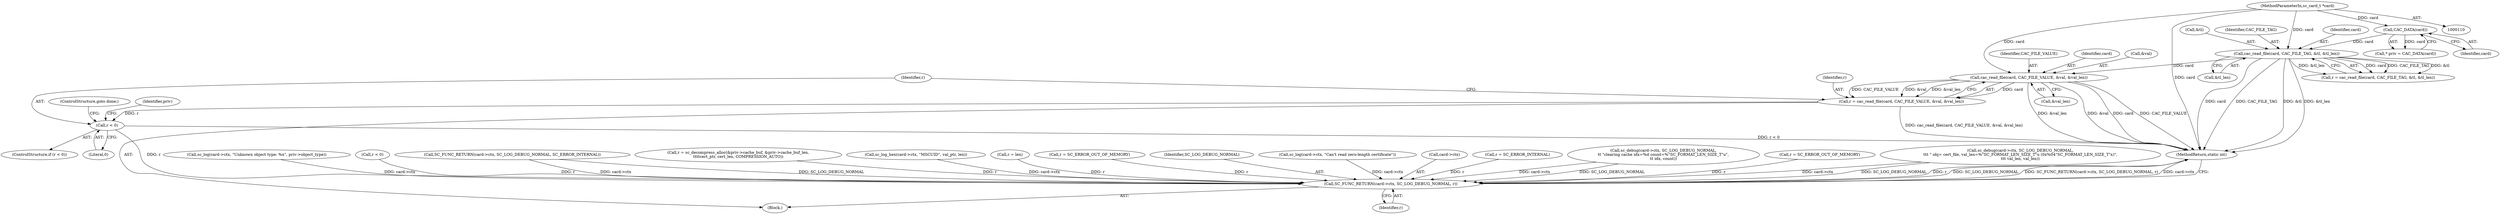 digraph "0_OpenSC_8fe377e93b4b56060e5bbfb6f3142ceaeca744fa_3@API" {
"1000258" [label="(Call,cac_read_file(card, CAC_FILE_VALUE, &val, &val_len))"];
"1000243" [label="(Call,cac_read_file(card, CAC_FILE_TAG, &tl, &tl_len))"];
"1000120" [label="(Call,CAC_DATA(card))"];
"1000111" [label="(MethodParameterIn,sc_card_t *card)"];
"1000256" [label="(Call,r = cac_read_file(card, CAC_FILE_VALUE, &val, &val_len))"];
"1000266" [label="(Call,r < 0)"];
"1000627" [label="(Call,SC_FUNC_RETURN(card->ctx, SC_LOG_DEBUG_NORMAL, r))"];
"1000116" [label="(Block,)"];
"1000580" [label="(Call,sc_log(card->ctx, \"Unknown object type: %x\", priv->object_type))"];
"1000263" [label="(Call,&val_len)"];
"1000118" [label="(Call,* priv = CAC_DATA(card))"];
"1000266" [label="(Call,r < 0)"];
"1000627" [label="(Call,SC_FUNC_RETURN(card->ctx, SC_LOG_DEBUG_NORMAL, r))"];
"1000251" [label="(Call,r < 0)"];
"1000121" [label="(Identifier,card)"];
"1000235" [label="(Call,SC_FUNC_RETURN(card->ctx, SC_LOG_DEBUG_NORMAL, SC_ERROR_INTERNAL))"];
"1000518" [label="(Call,r = sc_decompress_alloc(&priv->cache_buf, &priv->cache_buf_len,\n\t\t\t\tcert_ptr, cert_len, COMPRESSION_AUTO))"];
"1000244" [label="(Identifier,card)"];
"1000246" [label="(Call,&tl)"];
"1000120" [label="(Call,CAC_DATA(card))"];
"1000267" [label="(Identifier,r)"];
"1000241" [label="(Call,r = cac_read_file(card, CAC_FILE_TAG, &tl, &tl_len))"];
"1000260" [label="(Identifier,CAC_FILE_VALUE)"];
"1000248" [label="(Call,&tl_len)"];
"1000256" [label="(Call,r = cac_read_file(card, CAC_FILE_VALUE, &val, &val_len))"];
"1000258" [label="(Call,cac_read_file(card, CAC_FILE_VALUE, &val, &val_len))"];
"1000494" [label="(Call,sc_log_hex(card->ctx, \"MSCUID\", val_ptr, len))"];
"1000111" [label="(MethodParameterIn,sc_card_t *card)"];
"1000615" [label="(Call,r = len)"];
"1000554" [label="(Call,r = SC_ERROR_OUT_OF_MEMORY)"];
"1000245" [label="(Identifier,CAC_FILE_TAG)"];
"1000243" [label="(Call,cac_read_file(card, CAC_FILE_TAG, &tl, &tl_len))"];
"1000631" [label="(Identifier,SC_LOG_DEBUG_NORMAL)"];
"1000571" [label="(Call,sc_log(card->ctx, \"Can't read zero-length certificate\"))"];
"1000257" [label="(Identifier,r)"];
"1000633" [label="(MethodReturn,static int)"];
"1000269" [label="(ControlStructure,goto done;)"];
"1000628" [label="(Call,card->ctx)"];
"1000265" [label="(ControlStructure,if (r < 0))"];
"1000272" [label="(Identifier,priv)"];
"1000588" [label="(Call,r = SC_ERROR_INTERNAL)"];
"1000259" [label="(Identifier,card)"];
"1000202" [label="(Call,sc_debug(card->ctx, SC_LOG_DEBUG_NORMAL,\n\t\t \"clearing cache idx=%d count=%\"SC_FORMAT_LEN_SIZE_T\"u\",\n\t\t idx, count))"];
"1000294" [label="(Call,r = SC_ERROR_OUT_OF_MEMORY)"];
"1000268" [label="(Literal,0)"];
"1000632" [label="(Identifier,r)"];
"1000395" [label="(Call,sc_debug(card->ctx, SC_LOG_DEBUG_NORMAL,\n\t\t\t \" obj= cert_file, val_len=%\"SC_FORMAT_LEN_SIZE_T\"u (0x%04\"SC_FORMAT_LEN_SIZE_T\"x)\",\n\t\t\t val_len, val_len))"];
"1000261" [label="(Call,&val)"];
"1000258" -> "1000256"  [label="AST: "];
"1000258" -> "1000263"  [label="CFG: "];
"1000259" -> "1000258"  [label="AST: "];
"1000260" -> "1000258"  [label="AST: "];
"1000261" -> "1000258"  [label="AST: "];
"1000263" -> "1000258"  [label="AST: "];
"1000256" -> "1000258"  [label="CFG: "];
"1000258" -> "1000633"  [label="DDG: card"];
"1000258" -> "1000633"  [label="DDG: CAC_FILE_VALUE"];
"1000258" -> "1000633"  [label="DDG: &val_len"];
"1000258" -> "1000633"  [label="DDG: &val"];
"1000258" -> "1000256"  [label="DDG: card"];
"1000258" -> "1000256"  [label="DDG: CAC_FILE_VALUE"];
"1000258" -> "1000256"  [label="DDG: &val"];
"1000258" -> "1000256"  [label="DDG: &val_len"];
"1000243" -> "1000258"  [label="DDG: card"];
"1000111" -> "1000258"  [label="DDG: card"];
"1000243" -> "1000241"  [label="AST: "];
"1000243" -> "1000248"  [label="CFG: "];
"1000244" -> "1000243"  [label="AST: "];
"1000245" -> "1000243"  [label="AST: "];
"1000246" -> "1000243"  [label="AST: "];
"1000248" -> "1000243"  [label="AST: "];
"1000241" -> "1000243"  [label="CFG: "];
"1000243" -> "1000633"  [label="DDG: &tl_len"];
"1000243" -> "1000633"  [label="DDG: card"];
"1000243" -> "1000633"  [label="DDG: CAC_FILE_TAG"];
"1000243" -> "1000633"  [label="DDG: &tl"];
"1000243" -> "1000241"  [label="DDG: card"];
"1000243" -> "1000241"  [label="DDG: CAC_FILE_TAG"];
"1000243" -> "1000241"  [label="DDG: &tl"];
"1000243" -> "1000241"  [label="DDG: &tl_len"];
"1000120" -> "1000243"  [label="DDG: card"];
"1000111" -> "1000243"  [label="DDG: card"];
"1000120" -> "1000118"  [label="AST: "];
"1000120" -> "1000121"  [label="CFG: "];
"1000121" -> "1000120"  [label="AST: "];
"1000118" -> "1000120"  [label="CFG: "];
"1000120" -> "1000118"  [label="DDG: card"];
"1000111" -> "1000120"  [label="DDG: card"];
"1000111" -> "1000110"  [label="AST: "];
"1000111" -> "1000633"  [label="DDG: card"];
"1000256" -> "1000116"  [label="AST: "];
"1000257" -> "1000256"  [label="AST: "];
"1000267" -> "1000256"  [label="CFG: "];
"1000256" -> "1000633"  [label="DDG: cac_read_file(card, CAC_FILE_VALUE, &val, &val_len)"];
"1000256" -> "1000266"  [label="DDG: r"];
"1000266" -> "1000265"  [label="AST: "];
"1000266" -> "1000268"  [label="CFG: "];
"1000267" -> "1000266"  [label="AST: "];
"1000268" -> "1000266"  [label="AST: "];
"1000269" -> "1000266"  [label="CFG: "];
"1000272" -> "1000266"  [label="CFG: "];
"1000266" -> "1000633"  [label="DDG: r < 0"];
"1000266" -> "1000627"  [label="DDG: r"];
"1000627" -> "1000116"  [label="AST: "];
"1000627" -> "1000632"  [label="CFG: "];
"1000628" -> "1000627"  [label="AST: "];
"1000631" -> "1000627"  [label="AST: "];
"1000632" -> "1000627"  [label="AST: "];
"1000633" -> "1000627"  [label="CFG: "];
"1000627" -> "1000633"  [label="DDG: r"];
"1000627" -> "1000633"  [label="DDG: SC_LOG_DEBUG_NORMAL"];
"1000627" -> "1000633"  [label="DDG: SC_FUNC_RETURN(card->ctx, SC_LOG_DEBUG_NORMAL, r)"];
"1000627" -> "1000633"  [label="DDG: card->ctx"];
"1000395" -> "1000627"  [label="DDG: card->ctx"];
"1000395" -> "1000627"  [label="DDG: SC_LOG_DEBUG_NORMAL"];
"1000235" -> "1000627"  [label="DDG: card->ctx"];
"1000235" -> "1000627"  [label="DDG: SC_LOG_DEBUG_NORMAL"];
"1000494" -> "1000627"  [label="DDG: card->ctx"];
"1000202" -> "1000627"  [label="DDG: card->ctx"];
"1000202" -> "1000627"  [label="DDG: SC_LOG_DEBUG_NORMAL"];
"1000571" -> "1000627"  [label="DDG: card->ctx"];
"1000580" -> "1000627"  [label="DDG: card->ctx"];
"1000588" -> "1000627"  [label="DDG: r"];
"1000615" -> "1000627"  [label="DDG: r"];
"1000294" -> "1000627"  [label="DDG: r"];
"1000251" -> "1000627"  [label="DDG: r"];
"1000554" -> "1000627"  [label="DDG: r"];
"1000518" -> "1000627"  [label="DDG: r"];
}
